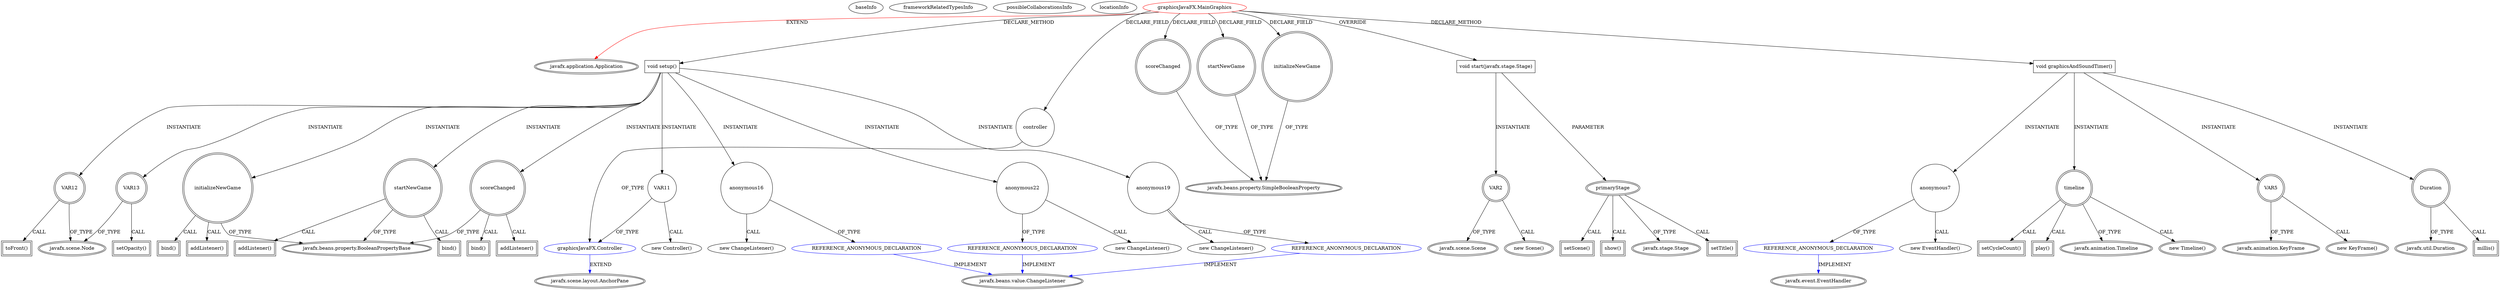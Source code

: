 digraph {
baseInfo[graphId=2258,category="extension_graph",isAnonymous=false,possibleRelation=true]
frameworkRelatedTypesInfo[0="javafx.application.Application"]
possibleCollaborationsInfo[0="2258~CLIENT_METHOD_DECLARATION-INSTANTIATION-FIELD_DECLARATION-~javafx.application.Application ~javafx.scene.layout.AnchorPane ~false~false",1="2258~CLIENT_METHOD_DECLARATION-INSTANTIATION-~javafx.application.Application ~javafx.beans.value.ChangeListener ~false~true",2="2258~CLIENT_METHOD_DECLARATION-INSTANTIATION-~javafx.application.Application ~javafx.event.EventHandler ~false~true"]
locationInfo[projectName="candybibby-Snake",filePath="/candybibby-Snake/Snake-master/src/graphicsJavaFX/MainGraphics.java",contextSignature="MainGraphics",graphId="2258"]
0[label="graphicsJavaFX.MainGraphics",vertexType="ROOT_CLIENT_CLASS_DECLARATION",isFrameworkType=false,color=red]
1[label="javafx.application.Application",vertexType="FRAMEWORK_CLASS_TYPE",isFrameworkType=true,peripheries=2]
2[label="controller",vertexType="FIELD_DECLARATION",isFrameworkType=false,shape=circle]
3[label="graphicsJavaFX.Controller",vertexType="REFERENCE_CLIENT_CLASS_DECLARATION",isFrameworkType=false,color=blue]
4[label="javafx.scene.layout.AnchorPane",vertexType="FRAMEWORK_CLASS_TYPE",isFrameworkType=true,peripheries=2]
5[label="initializeNewGame",vertexType="FIELD_DECLARATION",isFrameworkType=true,peripheries=2,shape=circle]
6[label="javafx.beans.property.SimpleBooleanProperty",vertexType="FRAMEWORK_CLASS_TYPE",isFrameworkType=true,peripheries=2]
7[label="scoreChanged",vertexType="FIELD_DECLARATION",isFrameworkType=true,peripheries=2,shape=circle]
9[label="startNewGame",vertexType="FIELD_DECLARATION",isFrameworkType=true,peripheries=2,shape=circle]
11[label="void start(javafx.stage.Stage)",vertexType="OVERRIDING_METHOD_DECLARATION",isFrameworkType=false,shape=box]
12[label="primaryStage",vertexType="PARAMETER_DECLARATION",isFrameworkType=true,peripheries=2]
13[label="javafx.stage.Stage",vertexType="FRAMEWORK_CLASS_TYPE",isFrameworkType=true,peripheries=2]
15[label="setTitle()",vertexType="INSIDE_CALL",isFrameworkType=true,peripheries=2,shape=box]
17[label="setScene()",vertexType="INSIDE_CALL",isFrameworkType=true,peripheries=2,shape=box]
19[label="VAR2",vertexType="VARIABLE_EXPRESION",isFrameworkType=true,peripheries=2,shape=circle]
20[label="javafx.scene.Scene",vertexType="FRAMEWORK_CLASS_TYPE",isFrameworkType=true,peripheries=2]
18[label="new Scene()",vertexType="CONSTRUCTOR_CALL",isFrameworkType=true,peripheries=2]
22[label="show()",vertexType="INSIDE_CALL",isFrameworkType=true,peripheries=2,shape=box]
25[label="void graphicsAndSoundTimer()",vertexType="CLIENT_METHOD_DECLARATION",isFrameworkType=false,shape=box]
27[label="timeline",vertexType="VARIABLE_EXPRESION",isFrameworkType=true,peripheries=2,shape=circle]
28[label="javafx.animation.Timeline",vertexType="FRAMEWORK_CLASS_TYPE",isFrameworkType=true,peripheries=2]
26[label="new Timeline()",vertexType="CONSTRUCTOR_CALL",isFrameworkType=true,peripheries=2]
30[label="VAR5",vertexType="VARIABLE_EXPRESION",isFrameworkType=true,peripheries=2,shape=circle]
31[label="javafx.animation.KeyFrame",vertexType="FRAMEWORK_CLASS_TYPE",isFrameworkType=true,peripheries=2]
29[label="new KeyFrame()",vertexType="CONSTRUCTOR_CALL",isFrameworkType=true,peripheries=2]
32[label="Duration",vertexType="VARIABLE_EXPRESION",isFrameworkType=true,peripheries=2,shape=circle]
34[label="javafx.util.Duration",vertexType="FRAMEWORK_CLASS_TYPE",isFrameworkType=true,peripheries=2]
33[label="millis()",vertexType="INSIDE_CALL",isFrameworkType=true,peripheries=2,shape=box]
36[label="anonymous7",vertexType="VARIABLE_EXPRESION",isFrameworkType=false,shape=circle]
37[label="REFERENCE_ANONYMOUS_DECLARATION",vertexType="REFERENCE_ANONYMOUS_DECLARATION",isFrameworkType=false,color=blue]
38[label="javafx.event.EventHandler",vertexType="FRAMEWORK_INTERFACE_TYPE",isFrameworkType=true,peripheries=2]
35[label="new EventHandler()",vertexType="CONSTRUCTOR_CALL",isFrameworkType=false]
40[label="setCycleCount()",vertexType="INSIDE_CALL",isFrameworkType=true,peripheries=2,shape=box]
42[label="play()",vertexType="INSIDE_CALL",isFrameworkType=true,peripheries=2,shape=box]
49[label="void setup()",vertexType="CLIENT_METHOD_DECLARATION",isFrameworkType=false,shape=box]
51[label="VAR11",vertexType="VARIABLE_EXPRESION",isFrameworkType=false,shape=circle]
50[label="new Controller()",vertexType="CONSTRUCTOR_CALL",isFrameworkType=false]
53[label="VAR12",vertexType="VARIABLE_EXPRESION",isFrameworkType=true,peripheries=2,shape=circle]
55[label="javafx.scene.Node",vertexType="FRAMEWORK_CLASS_TYPE",isFrameworkType=true,peripheries=2]
54[label="toFront()",vertexType="INSIDE_CALL",isFrameworkType=true,peripheries=2,shape=box]
56[label="VAR13",vertexType="VARIABLE_EXPRESION",isFrameworkType=true,peripheries=2,shape=circle]
57[label="setOpacity()",vertexType="INSIDE_CALL",isFrameworkType=true,peripheries=2,shape=box]
59[label="scoreChanged",vertexType="VARIABLE_EXPRESION",isFrameworkType=true,peripheries=2,shape=circle]
61[label="javafx.beans.property.BooleanPropertyBase",vertexType="FRAMEWORK_CLASS_TYPE",isFrameworkType=true,peripheries=2]
60[label="bind()",vertexType="INSIDE_CALL",isFrameworkType=true,peripheries=2,shape=box]
63[label="addListener()",vertexType="INSIDE_CALL",isFrameworkType=true,peripheries=2,shape=box]
65[label="anonymous16",vertexType="VARIABLE_EXPRESION",isFrameworkType=false,shape=circle]
66[label="REFERENCE_ANONYMOUS_DECLARATION",vertexType="REFERENCE_ANONYMOUS_DECLARATION",isFrameworkType=false,color=blue]
67[label="javafx.beans.value.ChangeListener",vertexType="FRAMEWORK_INTERFACE_TYPE",isFrameworkType=true,peripheries=2]
64[label="new ChangeListener()",vertexType="CONSTRUCTOR_CALL",isFrameworkType=false]
68[label="initializeNewGame",vertexType="VARIABLE_EXPRESION",isFrameworkType=true,peripheries=2,shape=circle]
69[label="bind()",vertexType="INSIDE_CALL",isFrameworkType=true,peripheries=2,shape=box]
72[label="addListener()",vertexType="INSIDE_CALL",isFrameworkType=true,peripheries=2,shape=box]
74[label="anonymous19",vertexType="VARIABLE_EXPRESION",isFrameworkType=false,shape=circle]
75[label="REFERENCE_ANONYMOUS_DECLARATION",vertexType="REFERENCE_ANONYMOUS_DECLARATION",isFrameworkType=false,color=blue]
73[label="new ChangeListener()",vertexType="CONSTRUCTOR_CALL",isFrameworkType=false]
77[label="startNewGame",vertexType="VARIABLE_EXPRESION",isFrameworkType=true,peripheries=2,shape=circle]
78[label="bind()",vertexType="INSIDE_CALL",isFrameworkType=true,peripheries=2,shape=box]
81[label="addListener()",vertexType="INSIDE_CALL",isFrameworkType=true,peripheries=2,shape=box]
83[label="anonymous22",vertexType="VARIABLE_EXPRESION",isFrameworkType=false,shape=circle]
84[label="REFERENCE_ANONYMOUS_DECLARATION",vertexType="REFERENCE_ANONYMOUS_DECLARATION",isFrameworkType=false,color=blue]
82[label="new ChangeListener()",vertexType="CONSTRUCTOR_CALL",isFrameworkType=false]
0->1[label="EXTEND",color=red]
0->2[label="DECLARE_FIELD"]
3->4[label="EXTEND",color=blue]
2->3[label="OF_TYPE"]
0->5[label="DECLARE_FIELD"]
5->6[label="OF_TYPE"]
0->7[label="DECLARE_FIELD"]
7->6[label="OF_TYPE"]
0->9[label="DECLARE_FIELD"]
9->6[label="OF_TYPE"]
0->11[label="OVERRIDE"]
12->13[label="OF_TYPE"]
11->12[label="PARAMETER"]
12->15[label="CALL"]
12->17[label="CALL"]
11->19[label="INSTANTIATE"]
19->20[label="OF_TYPE"]
19->18[label="CALL"]
12->22[label="CALL"]
0->25[label="DECLARE_METHOD"]
25->27[label="INSTANTIATE"]
27->28[label="OF_TYPE"]
27->26[label="CALL"]
25->30[label="INSTANTIATE"]
30->31[label="OF_TYPE"]
30->29[label="CALL"]
25->32[label="INSTANTIATE"]
32->34[label="OF_TYPE"]
32->33[label="CALL"]
25->36[label="INSTANTIATE"]
37->38[label="IMPLEMENT",color=blue]
36->37[label="OF_TYPE"]
36->35[label="CALL"]
27->40[label="CALL"]
27->42[label="CALL"]
0->49[label="DECLARE_METHOD"]
49->51[label="INSTANTIATE"]
51->3[label="OF_TYPE"]
51->50[label="CALL"]
49->53[label="INSTANTIATE"]
53->55[label="OF_TYPE"]
53->54[label="CALL"]
49->56[label="INSTANTIATE"]
56->55[label="OF_TYPE"]
56->57[label="CALL"]
49->59[label="INSTANTIATE"]
59->61[label="OF_TYPE"]
59->60[label="CALL"]
59->63[label="CALL"]
49->65[label="INSTANTIATE"]
66->67[label="IMPLEMENT",color=blue]
65->66[label="OF_TYPE"]
65->64[label="CALL"]
49->68[label="INSTANTIATE"]
68->61[label="OF_TYPE"]
68->69[label="CALL"]
68->72[label="CALL"]
49->74[label="INSTANTIATE"]
75->67[label="IMPLEMENT",color=blue]
74->75[label="OF_TYPE"]
74->73[label="CALL"]
49->77[label="INSTANTIATE"]
77->61[label="OF_TYPE"]
77->78[label="CALL"]
77->81[label="CALL"]
49->83[label="INSTANTIATE"]
84->67[label="IMPLEMENT",color=blue]
83->84[label="OF_TYPE"]
83->82[label="CALL"]
}
